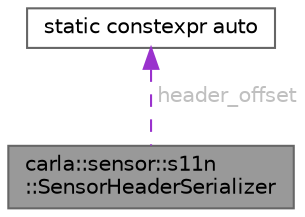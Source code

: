 digraph "carla::sensor::s11n::SensorHeaderSerializer"
{
 // INTERACTIVE_SVG=YES
 // LATEX_PDF_SIZE
  bgcolor="transparent";
  edge [fontname=Helvetica,fontsize=10,labelfontname=Helvetica,labelfontsize=10];
  node [fontname=Helvetica,fontsize=10,shape=box,height=0.2,width=0.4];
  Node1 [id="Node000001",label="carla::sensor::s11n\l::SensorHeaderSerializer",height=0.2,width=0.4,color="gray40", fillcolor="grey60", style="filled", fontcolor="black",tooltip="Serializes the meta-information (header) sent with all the sensor data."];
  Node2 -> Node1 [id="edge1_Node000001_Node000002",dir="back",color="darkorchid3",style="dashed",tooltip=" ",label=" header_offset",fontcolor="grey" ];
  Node2 [id="Node000002",label="static constexpr auto",height=0.2,width=0.4,color="gray40", fillcolor="white", style="filled",tooltip=" "];
}

